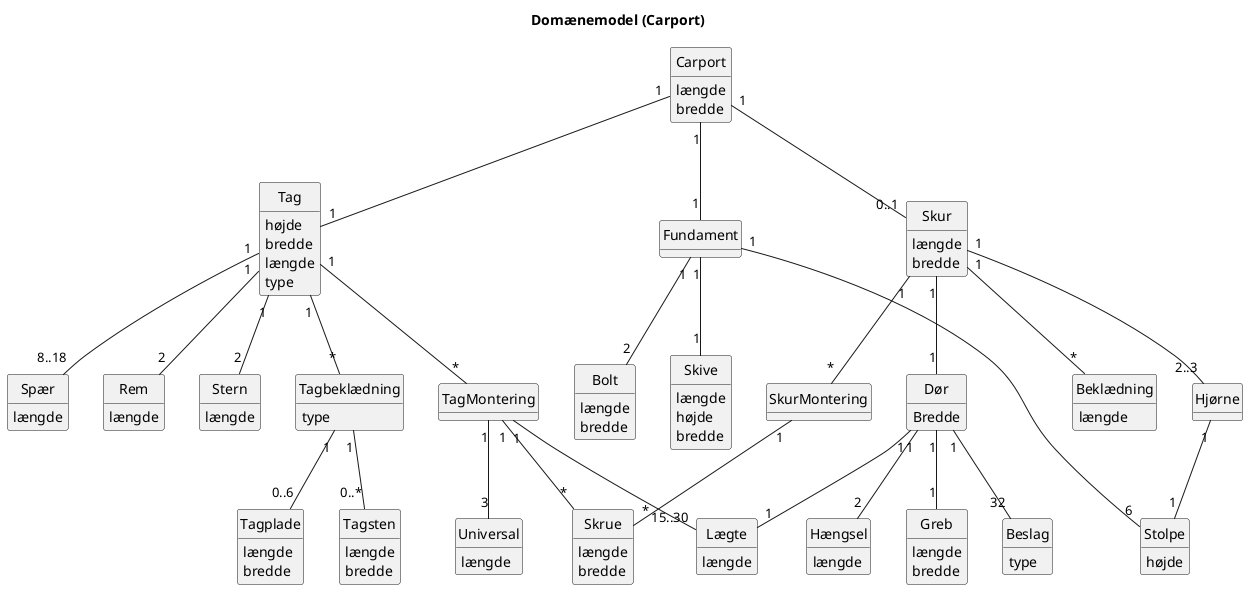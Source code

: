@startuml
Title Domænemodel (Carport)

hide circle
hide methods

class Carport {
    længde
    bredde
}

class Tag {
    højde
    bredde
    længde
    type
}

class Tagbeklædning {
  type
}

class TagMontering {

}

class Spær {
    længde
}

class Rem {
    længde
}

class Stern {
    længde
}

class Lægte {
    længde
}

class Fundament {

}

class Bolt {
   længde
   bredde
}

class Skive {
   længde
   højde
   bredde
}

class Stolpe {
   højde
}

class Skur {

}

class Skur {
    længde
    bredde
}

class Dør {
    Bredde
}


class Greb {
    længde
    bredde
}

class Beklædning {
    længde
}

class Hjørne {

}

class SkurMontering {

}

class Tagsten {
   længde
   bredde
}

class Tagplade {
   længde
   bredde
}

class Skrue {
    længde
    bredde
}

class Universal {
    længde
}

class Beslag {
    type
}

class Hængsel {
    længde
}

Carport "1" -- "1" Tag
Tag "1" -- "*" Tagbeklædning
Tagbeklædning "1" -- "0..*" Tagsten
Tagbeklædning "1" -- "0..6" Tagplade


Tag "1" -- "*" TagMontering
TagMontering "1" -- "*" Skrue
TagMontering "1" -- "3" Universal
TagMontering "1" -- "15..30" Lægte



Tag "1" -- "8..18" Spær
Tag "1" -- "2" Rem
Tag "1" -- "2" Stern



Carport "1" -- "1" Fundament
Fundament "1" -- "6" Stolpe
Fundament "1" -- "2" Bolt
Fundament "1" -- "1" Skive


Carport "1" -- "0..1" Skur
Skur "1" -- "1" Dør
Skur "1" -- "*" Beklædning
Skur "1" -- "*" SkurMontering
SkurMontering "1" -- "*" Skrue
Skur "1" -- "2..3" Hjørne
Hjørne "1" -- "1" Stolpe
Dør "1" -- "1" Greb
Dør "1" -- "32" Beslag
Dør "1" -- "2" Hængsel
Dør "1" -- "1" Lægte


@enduml
